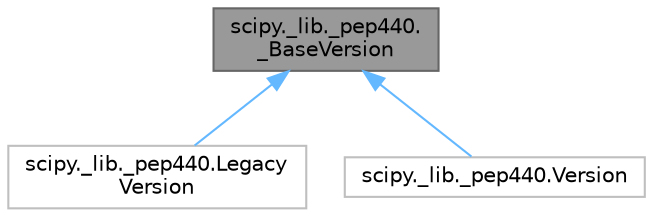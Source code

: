 digraph "scipy._lib._pep440._BaseVersion"
{
 // LATEX_PDF_SIZE
  bgcolor="transparent";
  edge [fontname=Helvetica,fontsize=10,labelfontname=Helvetica,labelfontsize=10];
  node [fontname=Helvetica,fontsize=10,shape=box,height=0.2,width=0.4];
  Node1 [id="Node000001",label="scipy._lib._pep440.\l_BaseVersion",height=0.2,width=0.4,color="gray40", fillcolor="grey60", style="filled", fontcolor="black",tooltip=" "];
  Node1 -> Node2 [id="edge1_Node000001_Node000002",dir="back",color="steelblue1",style="solid",tooltip=" "];
  Node2 [id="Node000002",label="scipy._lib._pep440.Legacy\lVersion",height=0.2,width=0.4,color="grey75", fillcolor="white", style="filled",URL="$dc/da3/classscipy_1_1__lib_1_1__pep440_1_1LegacyVersion.html",tooltip=" "];
  Node1 -> Node3 [id="edge2_Node000001_Node000003",dir="back",color="steelblue1",style="solid",tooltip=" "];
  Node3 [id="Node000003",label="scipy._lib._pep440.Version",height=0.2,width=0.4,color="grey75", fillcolor="white", style="filled",URL="$d4/d68/classscipy_1_1__lib_1_1__pep440_1_1Version.html",tooltip=" "];
}
